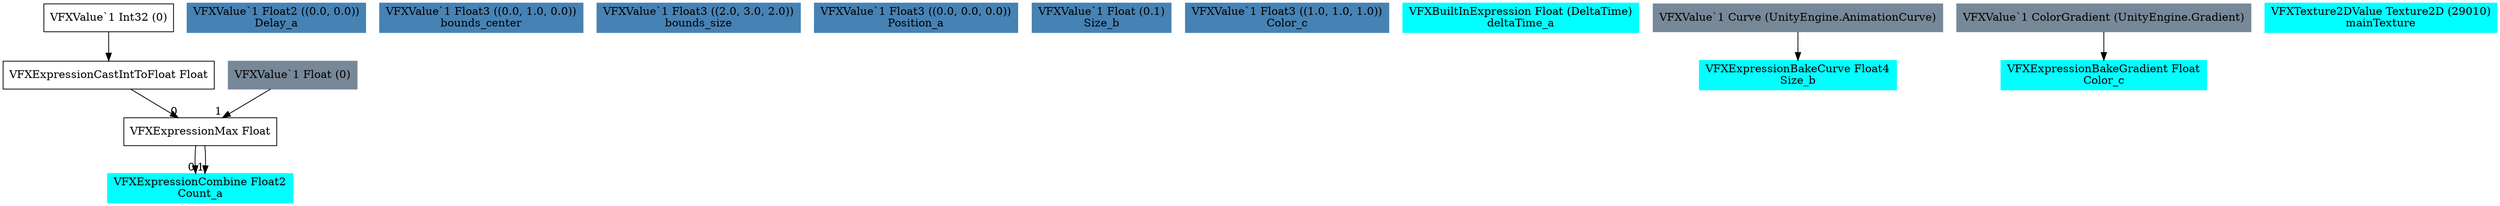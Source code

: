 digraph G {
node0 [shape="box" color="cyan" style="filled" label="VFXExpressionCombine Float2
Count_a"]
node1 [shape="box" label="VFXExpressionMax Float"]
node2 [shape="box" label="VFXExpressionCastIntToFloat Float"]
node3 [shape="box" label="VFXValue`1 Int32 (0)"]
node4 [shape="box" color="lightslategray" style="filled" label="VFXValue`1 Float (0)"]
node5 [shape="box" color="steelblue" style="filled" label="VFXValue`1 Float2 ((0.0, 0.0))
Delay_a"]
node6 [shape="box" color="steelblue" style="filled" label="VFXValue`1 Float3 ((0.0, 1.0, 0.0))
bounds_center"]
node7 [shape="box" color="steelblue" style="filled" label="VFXValue`1 Float3 ((2.0, 3.0, 2.0))
bounds_size"]
node8 [shape="box" color="steelblue" style="filled" label="VFXValue`1 Float3 ((0.0, 0.0, 0.0))
Position_a"]
node9 [shape="box" color="steelblue" style="filled" label="VFXValue`1 Float (0.1)
Size_b"]
node10 [shape="box" color="steelblue" style="filled" label="VFXValue`1 Float3 ((1.0, 1.0, 1.0))
Color_c"]
node11 [shape="box" color="cyan" style="filled" label="VFXBuiltInExpression Float (DeltaTime)
deltaTime_a"]
node12 [shape="box" color="cyan" style="filled" label="VFXExpressionBakeCurve Float4
Size_b"]
node13 [shape="box" color="lightslategray" style="filled" label="VFXValue`1 Curve (UnityEngine.AnimationCurve)"]
node14 [shape="box" color="cyan" style="filled" label="VFXExpressionBakeGradient Float
Color_c"]
node15 [shape="box" color="lightslategray" style="filled" label="VFXValue`1 ColorGradient (UnityEngine.Gradient)"]
node16 [shape="box" color="cyan" style="filled" label="VFXTexture2DValue Texture2D (29010)
mainTexture"]
node1 -> node0 [headlabel="0"]
node1 -> node0 [headlabel="1"]
node2 -> node1 [headlabel="0"]
node4 -> node1 [headlabel="1"]
node3 -> node2 
node13 -> node12 
node15 -> node14 
}
